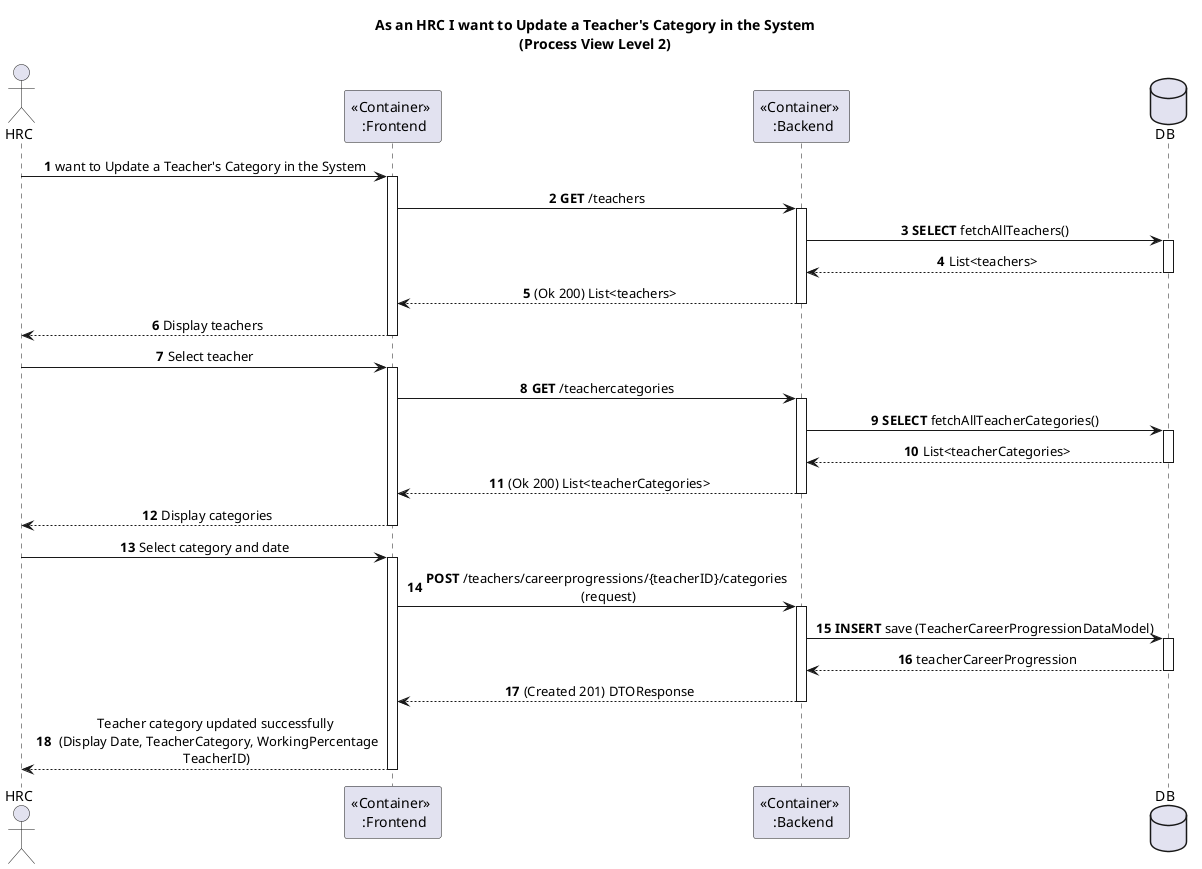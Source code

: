 @startuml
autonumber

title As an HRC I want to Update a Teacher's Category in the System\n(Process View Level 2)
skinparam DefaultTextAlignment center

actor HRC
participant "«Container» \n :Frontend" as FE
participant "«Container» \n :Backend" as BE
database DB


HRC -> FE ++: want to Update a Teacher's Category in the System
FE -> BE ++: **GET** /teachers
BE -> DB ++: **SELECT** fetchAllTeachers()
DB --> BE --: List<teachers>
BE --> FE --: (Ok 200) List<teachers>
FE --> HRC --: Display teachers

HRC -> FE ++: Select teacher
FE -> BE ++:  **GET** /teachercategories
BE -> DB ++: **SELECT** fetchAllTeacherCategories()
DB --> BE --: List<teacherCategories>
BE --> FE --: (Ok 200) List<teacherCategories>
FE --> HRC --: Display categories

HRC -> FE ++: Select category and date
FE -> BE ++: **POST** /teachers/careerprogressions/{teacherID}/categories\n (request)
BE -> DB ++: **INSERT** save (TeacherCareerProgressionDataModel)
DB --> BE --: teacherCareerProgression
BE --> FE --: (Created 201) DTOResponse
FE --> HRC --: Teacher category updated successfully \n (Display Date, TeacherCategory, WorkingPercentage\nTeacherID)

@enduml
